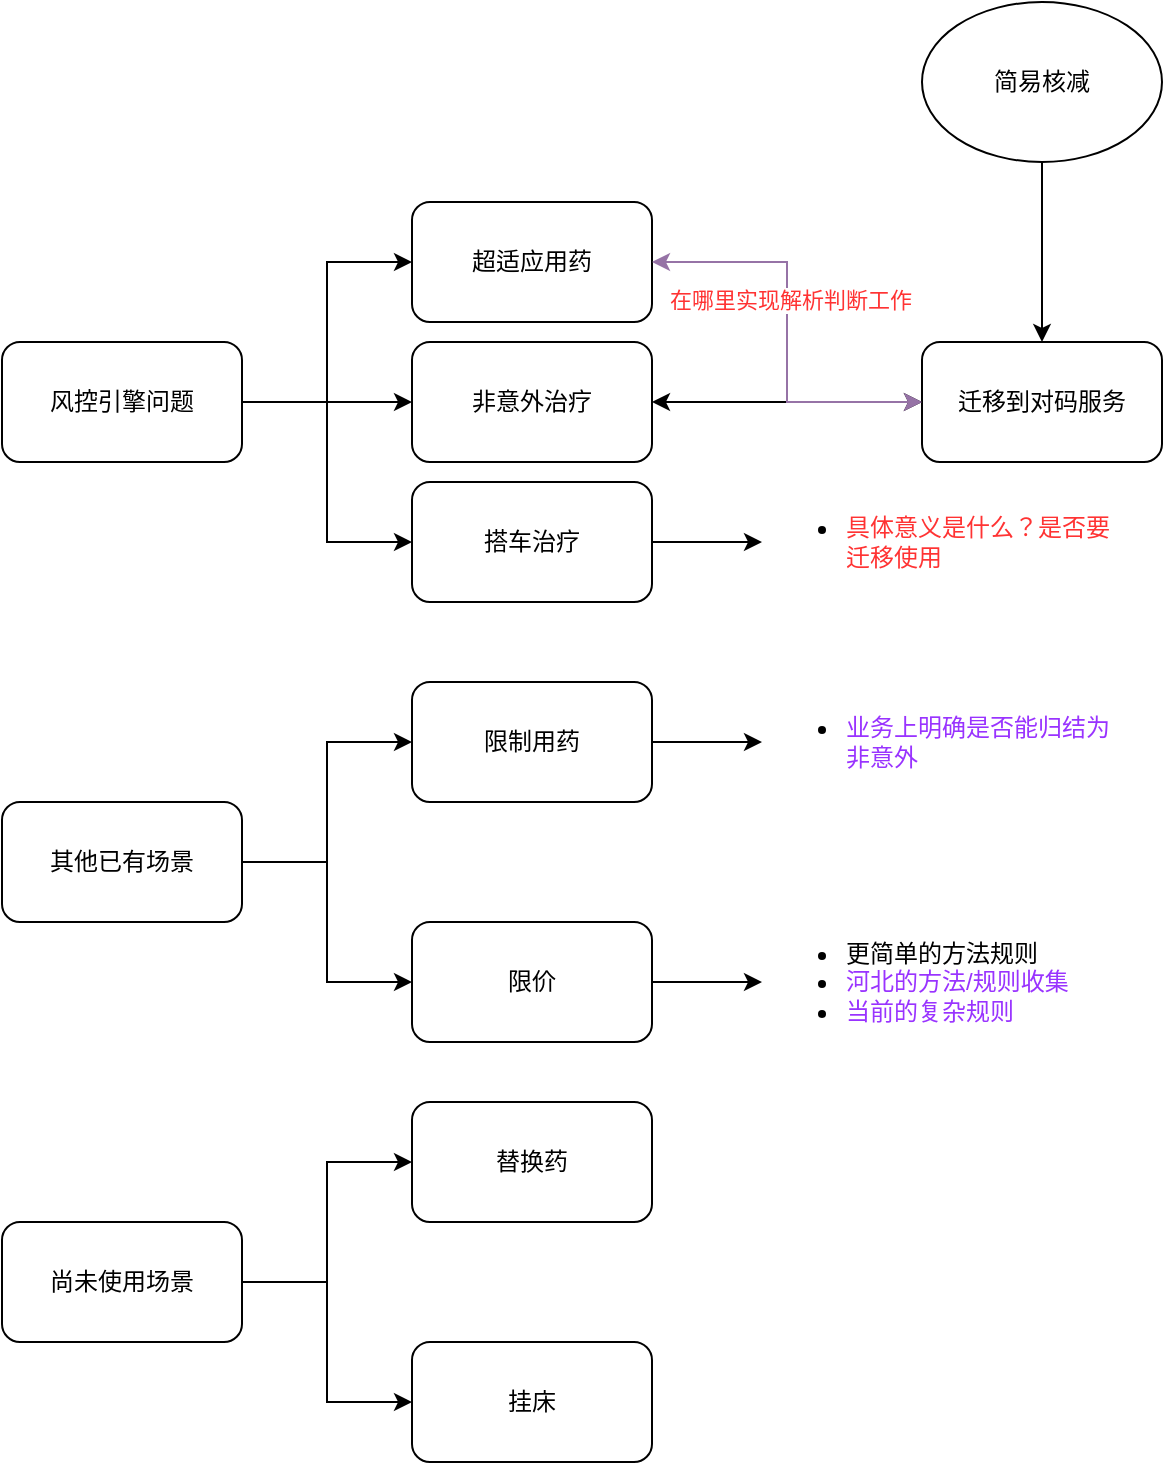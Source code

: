 <mxfile version="20.5.1" type="github">
  <diagram id="9lWx7QE_99ikzCItOOA4" name="第 1 页">
    <mxGraphModel dx="1649" dy="1134" grid="1" gridSize="10" guides="1" tooltips="1" connect="1" arrows="1" fold="1" page="1" pageScale="1" pageWidth="850" pageHeight="1100" math="0" shadow="0">
      <root>
        <mxCell id="0" />
        <mxCell id="1" parent="0" />
        <mxCell id="RwGBR16TktLq6eAA979h-1" value="风控引擎问题" style="rounded=1;whiteSpace=wrap;html=1;" vertex="1" parent="1">
          <mxGeometry x="220" y="290" width="120" height="60" as="geometry" />
        </mxCell>
        <mxCell id="RwGBR16TktLq6eAA979h-2" value="超适应用药" style="rounded=1;whiteSpace=wrap;html=1;" vertex="1" parent="1">
          <mxGeometry x="425" y="220" width="120" height="60" as="geometry" />
        </mxCell>
        <mxCell id="RwGBR16TktLq6eAA979h-3" value="非意外治疗" style="rounded=1;whiteSpace=wrap;html=1;" vertex="1" parent="1">
          <mxGeometry x="425" y="290" width="120" height="60" as="geometry" />
        </mxCell>
        <mxCell id="RwGBR16TktLq6eAA979h-4" value="搭车治疗" style="rounded=1;whiteSpace=wrap;html=1;" vertex="1" parent="1">
          <mxGeometry x="425" y="360" width="120" height="60" as="geometry" />
        </mxCell>
        <mxCell id="RwGBR16TktLq6eAA979h-5" value="" style="edgeStyle=elbowEdgeStyle;elbow=horizontal;endArrow=classic;html=1;rounded=0;entryX=0;entryY=0.5;entryDx=0;entryDy=0;exitX=1;exitY=0.5;exitDx=0;exitDy=0;" edge="1" parent="1" source="RwGBR16TktLq6eAA979h-1" target="RwGBR16TktLq6eAA979h-2">
          <mxGeometry width="50" height="50" relative="1" as="geometry">
            <mxPoint x="400" y="600" as="sourcePoint" />
            <mxPoint x="450" y="550" as="targetPoint" />
          </mxGeometry>
        </mxCell>
        <mxCell id="RwGBR16TktLq6eAA979h-6" value="" style="edgeStyle=elbowEdgeStyle;elbow=horizontal;endArrow=classic;html=1;rounded=0;entryX=0;entryY=0.5;entryDx=0;entryDy=0;exitX=1;exitY=0.5;exitDx=0;exitDy=0;" edge="1" parent="1" source="RwGBR16TktLq6eAA979h-1" target="RwGBR16TktLq6eAA979h-4">
          <mxGeometry width="50" height="50" relative="1" as="geometry">
            <mxPoint x="350" y="330" as="sourcePoint" />
            <mxPoint x="435" y="260" as="targetPoint" />
          </mxGeometry>
        </mxCell>
        <mxCell id="RwGBR16TktLq6eAA979h-7" value="" style="endArrow=classic;html=1;rounded=0;entryX=0;entryY=0.5;entryDx=0;entryDy=0;exitX=1;exitY=0.5;exitDx=0;exitDy=0;" edge="1" parent="1" source="RwGBR16TktLq6eAA979h-1" target="RwGBR16TktLq6eAA979h-3">
          <mxGeometry width="50" height="50" relative="1" as="geometry">
            <mxPoint x="400" y="600" as="sourcePoint" />
            <mxPoint x="450" y="550" as="targetPoint" />
          </mxGeometry>
        </mxCell>
        <mxCell id="RwGBR16TktLq6eAA979h-8" value="迁移到对码服务" style="rounded=1;whiteSpace=wrap;html=1;" vertex="1" parent="1">
          <mxGeometry x="680" y="290" width="120" height="60" as="geometry" />
        </mxCell>
        <mxCell id="RwGBR16TktLq6eAA979h-9" value="" style="endArrow=classic;startArrow=classic;html=1;rounded=0;entryX=0;entryY=0.5;entryDx=0;entryDy=0;exitX=1;exitY=0.5;exitDx=0;exitDy=0;" edge="1" parent="1" source="RwGBR16TktLq6eAA979h-3" target="RwGBR16TktLq6eAA979h-8">
          <mxGeometry width="50" height="50" relative="1" as="geometry">
            <mxPoint x="400" y="600" as="sourcePoint" />
            <mxPoint x="450" y="550" as="targetPoint" />
          </mxGeometry>
        </mxCell>
        <mxCell id="RwGBR16TktLq6eAA979h-10" value="简易核减" style="ellipse;whiteSpace=wrap;html=1;" vertex="1" parent="1">
          <mxGeometry x="680" y="120" width="120" height="80" as="geometry" />
        </mxCell>
        <mxCell id="RwGBR16TktLq6eAA979h-11" value="" style="endArrow=classic;html=1;rounded=0;exitX=0.5;exitY=1;exitDx=0;exitDy=0;entryX=0.5;entryY=0;entryDx=0;entryDy=0;" edge="1" parent="1" source="RwGBR16TktLq6eAA979h-10" target="RwGBR16TktLq6eAA979h-8">
          <mxGeometry width="50" height="50" relative="1" as="geometry">
            <mxPoint x="400" y="600" as="sourcePoint" />
            <mxPoint x="450" y="550" as="targetPoint" />
          </mxGeometry>
        </mxCell>
        <mxCell id="RwGBR16TktLq6eAA979h-12" value="其他已有场景" style="rounded=1;whiteSpace=wrap;html=1;" vertex="1" parent="1">
          <mxGeometry x="220" y="520" width="120" height="60" as="geometry" />
        </mxCell>
        <mxCell id="RwGBR16TktLq6eAA979h-13" value="尚未使用场景" style="rounded=1;whiteSpace=wrap;html=1;" vertex="1" parent="1">
          <mxGeometry x="220" y="730" width="120" height="60" as="geometry" />
        </mxCell>
        <mxCell id="RwGBR16TktLq6eAA979h-14" value="替换药" style="rounded=1;whiteSpace=wrap;html=1;" vertex="1" parent="1">
          <mxGeometry x="425" y="670" width="120" height="60" as="geometry" />
        </mxCell>
        <mxCell id="RwGBR16TktLq6eAA979h-15" value="" style="edgeStyle=elbowEdgeStyle;elbow=horizontal;endArrow=classic;html=1;rounded=0;exitX=1;exitY=0.5;exitDx=0;exitDy=0;entryX=0;entryY=0.5;entryDx=0;entryDy=0;" edge="1" parent="1" source="RwGBR16TktLq6eAA979h-13" target="RwGBR16TktLq6eAA979h-14">
          <mxGeometry width="50" height="50" relative="1" as="geometry">
            <mxPoint x="400" y="600" as="sourcePoint" />
            <mxPoint x="450" y="550" as="targetPoint" />
          </mxGeometry>
        </mxCell>
        <mxCell id="RwGBR16TktLq6eAA979h-16" value="挂床" style="rounded=1;whiteSpace=wrap;html=1;" vertex="1" parent="1">
          <mxGeometry x="425" y="790" width="120" height="60" as="geometry" />
        </mxCell>
        <mxCell id="RwGBR16TktLq6eAA979h-17" value="" style="edgeStyle=elbowEdgeStyle;elbow=horizontal;endArrow=classic;html=1;rounded=0;entryX=0;entryY=0.5;entryDx=0;entryDy=0;" edge="1" parent="1" source="RwGBR16TktLq6eAA979h-13" target="RwGBR16TktLq6eAA979h-16">
          <mxGeometry width="50" height="50" relative="1" as="geometry">
            <mxPoint x="350" y="770" as="sourcePoint" />
            <mxPoint x="435" y="710" as="targetPoint" />
          </mxGeometry>
        </mxCell>
        <mxCell id="RwGBR16TktLq6eAA979h-18" value="限制用药" style="rounded=1;whiteSpace=wrap;html=1;" vertex="1" parent="1">
          <mxGeometry x="425" y="460" width="120" height="60" as="geometry" />
        </mxCell>
        <mxCell id="RwGBR16TktLq6eAA979h-19" value="限价" style="rounded=1;whiteSpace=wrap;html=1;" vertex="1" parent="1">
          <mxGeometry x="425" y="580" width="120" height="60" as="geometry" />
        </mxCell>
        <mxCell id="RwGBR16TktLq6eAA979h-20" value="" style="edgeStyle=elbowEdgeStyle;elbow=horizontal;endArrow=classic;html=1;rounded=0;exitX=1;exitY=0.5;exitDx=0;exitDy=0;entryX=0;entryY=0.5;entryDx=0;entryDy=0;" edge="1" parent="1" source="RwGBR16TktLq6eAA979h-12" target="RwGBR16TktLq6eAA979h-18">
          <mxGeometry width="50" height="50" relative="1" as="geometry">
            <mxPoint x="400" y="600" as="sourcePoint" />
            <mxPoint x="450" y="550" as="targetPoint" />
          </mxGeometry>
        </mxCell>
        <mxCell id="RwGBR16TktLq6eAA979h-21" value="" style="edgeStyle=elbowEdgeStyle;elbow=horizontal;endArrow=classic;html=1;rounded=0;exitX=1;exitY=0.5;exitDx=0;exitDy=0;entryX=0;entryY=0.5;entryDx=0;entryDy=0;" edge="1" parent="1" source="RwGBR16TktLq6eAA979h-12" target="RwGBR16TktLq6eAA979h-19">
          <mxGeometry width="50" height="50" relative="1" as="geometry">
            <mxPoint x="350" y="560" as="sourcePoint" />
            <mxPoint x="435" y="500" as="targetPoint" />
          </mxGeometry>
        </mxCell>
        <mxCell id="RwGBR16TktLq6eAA979h-23" value="&lt;ul&gt;&lt;li&gt;更简单的方法规则&lt;/li&gt;&lt;li&gt;&lt;font color=&quot;#9933ff&quot;&gt;河北的方法/规则收集&lt;/font&gt;&lt;/li&gt;&lt;li&gt;&lt;font color=&quot;#9933ff&quot;&gt;当前的复杂规则&lt;/font&gt;&lt;/li&gt;&lt;/ul&gt;" style="text;html=1;strokeColor=none;fillColor=none;align=left;verticalAlign=middle;whiteSpace=wrap;rounded=0;" vertex="1" parent="1">
          <mxGeometry x="600" y="575" width="180" height="70" as="geometry" />
        </mxCell>
        <mxCell id="RwGBR16TktLq6eAA979h-24" value="" style="endArrow=classic;html=1;rounded=0;exitX=1;exitY=0.5;exitDx=0;exitDy=0;entryX=0;entryY=0.5;entryDx=0;entryDy=0;" edge="1" parent="1" source="RwGBR16TktLq6eAA979h-19" target="RwGBR16TktLq6eAA979h-23">
          <mxGeometry width="50" height="50" relative="1" as="geometry">
            <mxPoint x="400" y="530" as="sourcePoint" />
            <mxPoint x="450" y="480" as="targetPoint" />
          </mxGeometry>
        </mxCell>
        <mxCell id="RwGBR16TktLq6eAA979h-25" value="&lt;ul&gt;&lt;li&gt;&lt;font color=&quot;#9933ff&quot;&gt;业务上明确是否能归结为非意外&lt;/font&gt;&lt;/li&gt;&lt;/ul&gt;" style="text;html=1;strokeColor=none;fillColor=none;align=left;verticalAlign=middle;whiteSpace=wrap;rounded=0;" vertex="1" parent="1">
          <mxGeometry x="600" y="455" width="180" height="70" as="geometry" />
        </mxCell>
        <mxCell id="RwGBR16TktLq6eAA979h-26" value="" style="endArrow=classic;html=1;rounded=0;exitX=1;exitY=0.5;exitDx=0;exitDy=0;entryX=0;entryY=0.5;entryDx=0;entryDy=0;" edge="1" parent="1" target="RwGBR16TktLq6eAA979h-25">
          <mxGeometry width="50" height="50" relative="1" as="geometry">
            <mxPoint x="545" y="490" as="sourcePoint" />
            <mxPoint x="450" y="360" as="targetPoint" />
          </mxGeometry>
        </mxCell>
        <mxCell id="RwGBR16TktLq6eAA979h-27" value="" style="edgeStyle=elbowEdgeStyle;elbow=horizontal;endArrow=classic;html=1;rounded=0;fontColor=#9933FF;exitX=1;exitY=0.5;exitDx=0;exitDy=0;entryX=0;entryY=0.5;entryDx=0;entryDy=0;fillColor=#e1d5e7;strokeColor=#9673a6;startArrow=classic;startFill=1;" edge="1" parent="1" source="RwGBR16TktLq6eAA979h-2" target="RwGBR16TktLq6eAA979h-8">
          <mxGeometry width="50" height="50" relative="1" as="geometry">
            <mxPoint x="400" y="470" as="sourcePoint" />
            <mxPoint x="450" y="420" as="targetPoint" />
          </mxGeometry>
        </mxCell>
        <mxCell id="RwGBR16TktLq6eAA979h-28" value="&lt;font color=&quot;#ff3333&quot;&gt;在哪里实现解析判断工作&lt;/font&gt;" style="edgeLabel;html=1;align=center;verticalAlign=middle;resizable=0;points=[];fontColor=#9933FF;" vertex="1" connectable="0" parent="RwGBR16TktLq6eAA979h-27">
          <mxGeometry x="-0.161" y="1" relative="1" as="geometry">
            <mxPoint as="offset" />
          </mxGeometry>
        </mxCell>
        <mxCell id="RwGBR16TktLq6eAA979h-29" value="&lt;ul&gt;&lt;li&gt;&lt;font color=&quot;#ff3333&quot;&gt;具体意义是什么？是否要迁移使用&lt;/font&gt;&lt;/li&gt;&lt;/ul&gt;" style="text;html=1;strokeColor=none;fillColor=none;align=left;verticalAlign=middle;whiteSpace=wrap;rounded=0;" vertex="1" parent="1">
          <mxGeometry x="600" y="355" width="180" height="70" as="geometry" />
        </mxCell>
        <mxCell id="RwGBR16TktLq6eAA979h-30" value="" style="endArrow=classic;html=1;rounded=0;exitX=1;exitY=0.5;exitDx=0;exitDy=0;entryX=0;entryY=0.5;entryDx=0;entryDy=0;" edge="1" parent="1" target="RwGBR16TktLq6eAA979h-29">
          <mxGeometry width="50" height="50" relative="1" as="geometry">
            <mxPoint x="545" y="390" as="sourcePoint" />
            <mxPoint x="450" y="260" as="targetPoint" />
          </mxGeometry>
        </mxCell>
      </root>
    </mxGraphModel>
  </diagram>
</mxfile>
